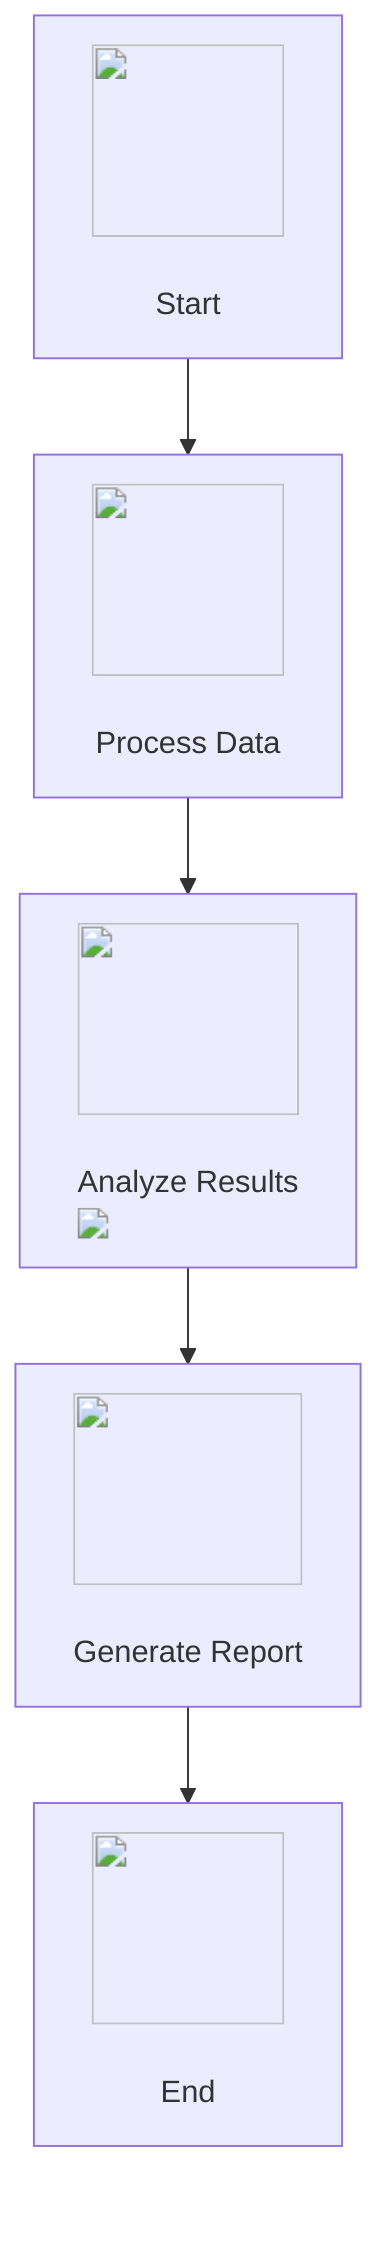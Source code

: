 graph TD;
    A["<img src='icons/file.svg' width=100 height=100/> <br/> Start"] --> B["<img src='icons/database.svg' width=100 height=100/> <br/> Process Data"];
    B --> C["<img src='icons/brain.svg' width=100 height=100/> <br/> Analyze Results<br/><img src='dummy_plots/barplot_template.svg'/> "];
    C --> D["<img src='icons/file.svg' width=100 height=100/> <br/> Generate Report"];
    D --> E["<img src='icons/file.svg' width=100 height=100/> <br/> End"];